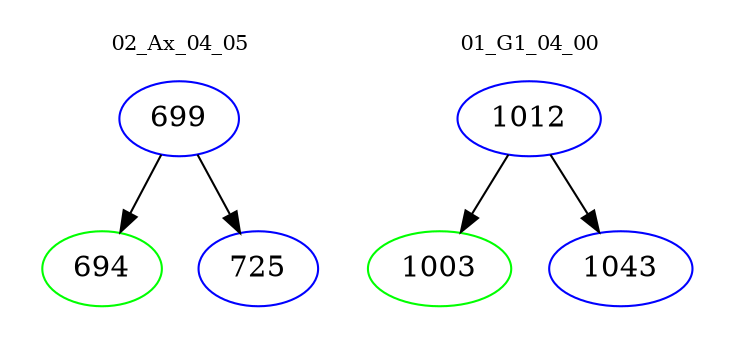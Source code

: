 digraph{
subgraph cluster_0 {
color = white
label = "02_Ax_04_05";
fontsize=10;
T0_699 [label="699", color="blue"]
T0_699 -> T0_694 [color="black"]
T0_694 [label="694", color="green"]
T0_699 -> T0_725 [color="black"]
T0_725 [label="725", color="blue"]
}
subgraph cluster_1 {
color = white
label = "01_G1_04_00";
fontsize=10;
T1_1012 [label="1012", color="blue"]
T1_1012 -> T1_1003 [color="black"]
T1_1003 [label="1003", color="green"]
T1_1012 -> T1_1043 [color="black"]
T1_1043 [label="1043", color="blue"]
}
}

